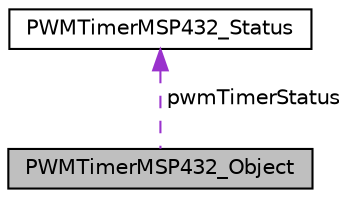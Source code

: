 digraph "PWMTimerMSP432_Object"
{
  edge [fontname="Helvetica",fontsize="10",labelfontname="Helvetica",labelfontsize="10"];
  node [fontname="Helvetica",fontsize="10",shape=record];
  Node1 [label="PWMTimerMSP432_Object",height=0.2,width=0.4,color="black", fillcolor="grey75", style="filled", fontcolor="black"];
  Node2 -> Node1 [dir="back",color="darkorchid3",fontsize="10",style="dashed",label=" pwmTimerStatus" ,fontname="Helvetica"];
  Node2 [label="PWMTimerMSP432_Status",height=0.2,width=0.4,color="black", fillcolor="white", style="filled",URL="$struct_p_w_m_timer_m_s_p432___status.html",tooltip="PWMTimerMSP432_Status. "];
}
